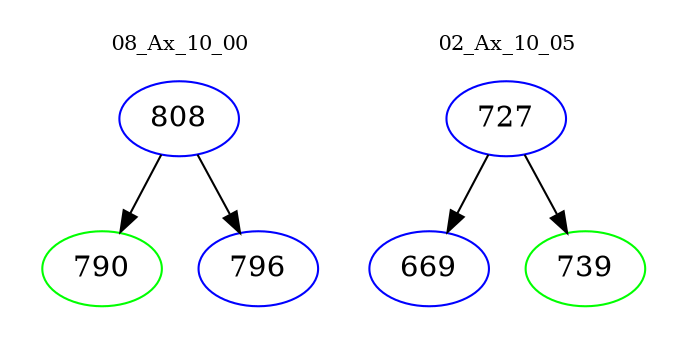 digraph{
subgraph cluster_0 {
color = white
label = "08_Ax_10_00";
fontsize=10;
T0_808 [label="808", color="blue"]
T0_808 -> T0_790 [color="black"]
T0_790 [label="790", color="green"]
T0_808 -> T0_796 [color="black"]
T0_796 [label="796", color="blue"]
}
subgraph cluster_1 {
color = white
label = "02_Ax_10_05";
fontsize=10;
T1_727 [label="727", color="blue"]
T1_727 -> T1_669 [color="black"]
T1_669 [label="669", color="blue"]
T1_727 -> T1_739 [color="black"]
T1_739 [label="739", color="green"]
}
}
